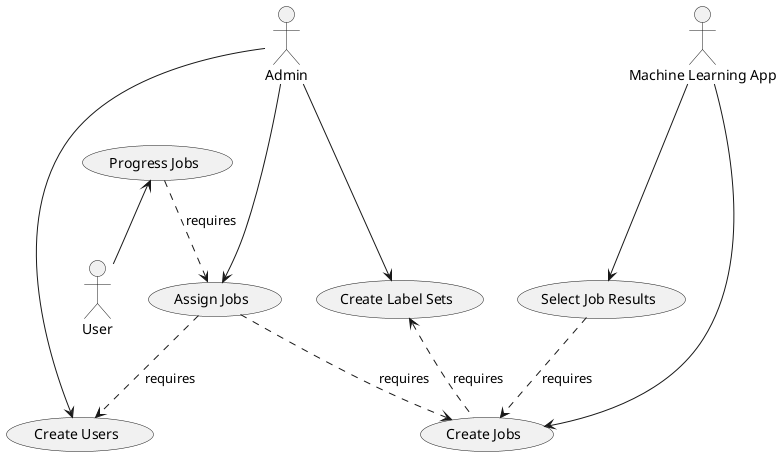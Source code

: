 @startuml

' actors

:Admin: as Admin
:User: as User
:ML: as "Machine Learning App"

' use cases

(Create Users) as (create_users)
(Create Label Sets) as (create_label_sets)
(Create Jobs) as (create_jobs)
(Assign Jobs) as (assign_jobs)
(Progress Jobs) as (progress_jobs)
(Select Job Results) as (select_job_results)

' dependency relationships

(create_jobs) .up.> (create_label_sets) : requires
(assign_jobs) ..> (create_users) : requires
(assign_jobs) ..> (create_jobs) : requires
(progress_jobs) ..> (assign_jobs) : requires
(select_job_results) ..> (create_jobs) : requires

' usage relationships

Admin ---> (create_users)
Admin ---> (create_label_sets)
ML ---> (create_jobs)
Admin ---> (assign_jobs)
User -up-> (progress_jobs)
ML ---> (select_job_results)

@enduml